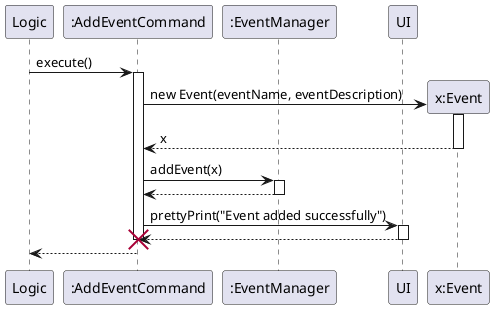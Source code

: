 @startuml
participant Logic  
participant ":AddEventCommand" AS AddEventCommand 
participant ":EventManager" AS EventManager
participant UI 

Logic -> AddEventCommand : execute()
activate AddEventCommand
create "x:Event" as Event 
AddEventCommand -> Event: new Event(eventName, eventDescription)
activate Event
Event --> AddEventCommand : x
deactivate Event

AddEventCommand -> EventManager : addEvent(x)
activate EventManager
EventManager --> AddEventCommand
deactivate EventManager

AddEventCommand -> UI : prettyPrint("Event added successfully")
activate UI
UI --> AddEventCommand
deactivate UI

destroy AddEventCommand

AddEventCommand --> Logic 
deactivate AddEventCommand

@enduml